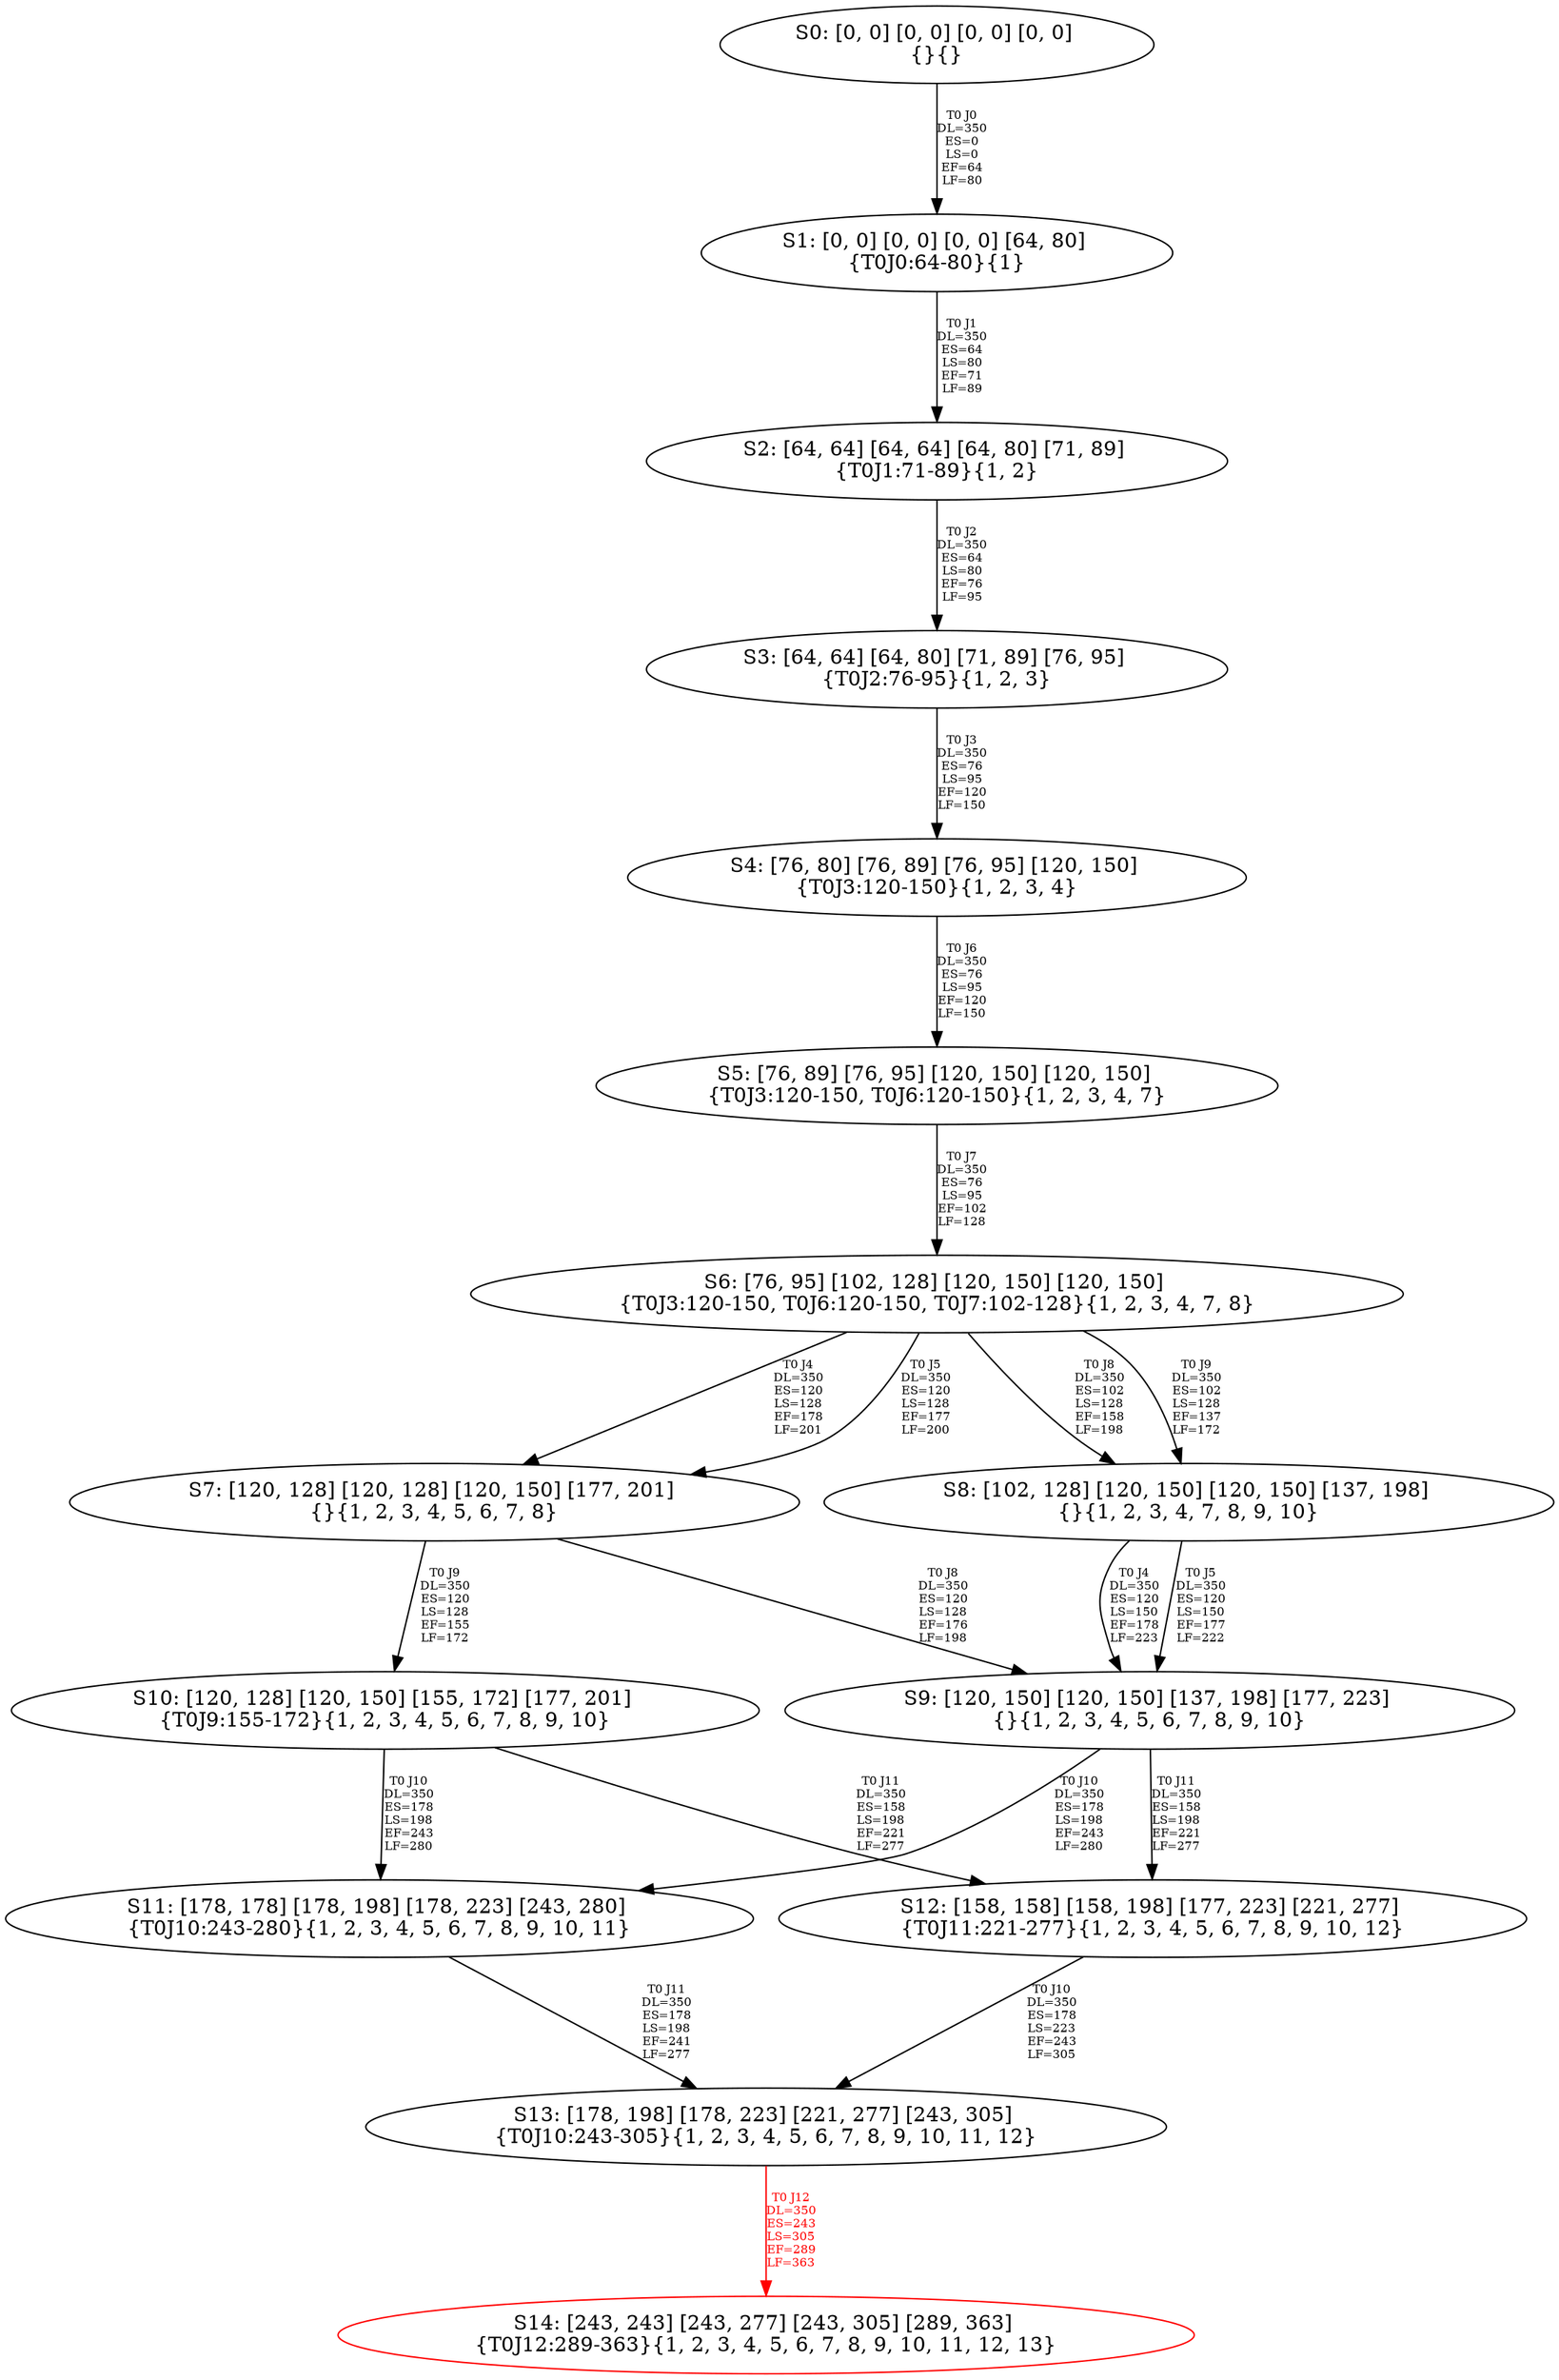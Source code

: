 digraph {
	S0[label="S0: [0, 0] [0, 0] [0, 0] [0, 0] \n{}{}"];
	S1[label="S1: [0, 0] [0, 0] [0, 0] [64, 80] \n{T0J0:64-80}{1}"];
	S2[label="S2: [64, 64] [64, 64] [64, 80] [71, 89] \n{T0J1:71-89}{1, 2}"];
	S3[label="S3: [64, 64] [64, 80] [71, 89] [76, 95] \n{T0J2:76-95}{1, 2, 3}"];
	S4[label="S4: [76, 80] [76, 89] [76, 95] [120, 150] \n{T0J3:120-150}{1, 2, 3, 4}"];
	S5[label="S5: [76, 89] [76, 95] [120, 150] [120, 150] \n{T0J3:120-150, T0J6:120-150}{1, 2, 3, 4, 7}"];
	S6[label="S6: [76, 95] [102, 128] [120, 150] [120, 150] \n{T0J3:120-150, T0J6:120-150, T0J7:102-128}{1, 2, 3, 4, 7, 8}"];
	S7[label="S7: [120, 128] [120, 128] [120, 150] [177, 201] \n{}{1, 2, 3, 4, 5, 6, 7, 8}"];
	S8[label="S8: [102, 128] [120, 150] [120, 150] [137, 198] \n{}{1, 2, 3, 4, 7, 8, 9, 10}"];
	S9[label="S9: [120, 150] [120, 150] [137, 198] [177, 223] \n{}{1, 2, 3, 4, 5, 6, 7, 8, 9, 10}"];
	S10[label="S10: [120, 128] [120, 150] [155, 172] [177, 201] \n{T0J9:155-172}{1, 2, 3, 4, 5, 6, 7, 8, 9, 10}"];
	S11[label="S11: [178, 178] [178, 198] [178, 223] [243, 280] \n{T0J10:243-280}{1, 2, 3, 4, 5, 6, 7, 8, 9, 10, 11}"];
	S12[label="S12: [158, 158] [158, 198] [177, 223] [221, 277] \n{T0J11:221-277}{1, 2, 3, 4, 5, 6, 7, 8, 9, 10, 12}"];
	S13[label="S13: [178, 198] [178, 223] [221, 277] [243, 305] \n{T0J10:243-305}{1, 2, 3, 4, 5, 6, 7, 8, 9, 10, 11, 12}"];
	S14[label="S14: [243, 243] [243, 277] [243, 305] [289, 363] \n{T0J12:289-363}{1, 2, 3, 4, 5, 6, 7, 8, 9, 10, 11, 12, 13}"];
	S0 -> S1[label="T0 J0\nDL=350\nES=0\nLS=0\nEF=64\nLF=80",fontsize=8];
	S1 -> S2[label="T0 J1\nDL=350\nES=64\nLS=80\nEF=71\nLF=89",fontsize=8];
	S2 -> S3[label="T0 J2\nDL=350\nES=64\nLS=80\nEF=76\nLF=95",fontsize=8];
	S3 -> S4[label="T0 J3\nDL=350\nES=76\nLS=95\nEF=120\nLF=150",fontsize=8];
	S4 -> S5[label="T0 J6\nDL=350\nES=76\nLS=95\nEF=120\nLF=150",fontsize=8];
	S5 -> S6[label="T0 J7\nDL=350\nES=76\nLS=95\nEF=102\nLF=128",fontsize=8];
	S6 -> S7[label="T0 J4\nDL=350\nES=120\nLS=128\nEF=178\nLF=201",fontsize=8];
	S6 -> S7[label="T0 J5\nDL=350\nES=120\nLS=128\nEF=177\nLF=200",fontsize=8];
	S6 -> S8[label="T0 J8\nDL=350\nES=102\nLS=128\nEF=158\nLF=198",fontsize=8];
	S6 -> S8[label="T0 J9\nDL=350\nES=102\nLS=128\nEF=137\nLF=172",fontsize=8];
	S7 -> S9[label="T0 J8\nDL=350\nES=120\nLS=128\nEF=176\nLF=198",fontsize=8];
	S7 -> S10[label="T0 J9\nDL=350\nES=120\nLS=128\nEF=155\nLF=172",fontsize=8];
	S8 -> S9[label="T0 J4\nDL=350\nES=120\nLS=150\nEF=178\nLF=223",fontsize=8];
	S8 -> S9[label="T0 J5\nDL=350\nES=120\nLS=150\nEF=177\nLF=222",fontsize=8];
	S9 -> S11[label="T0 J10\nDL=350\nES=178\nLS=198\nEF=243\nLF=280",fontsize=8];
	S9 -> S12[label="T0 J11\nDL=350\nES=158\nLS=198\nEF=221\nLF=277",fontsize=8];
	S10 -> S11[label="T0 J10\nDL=350\nES=178\nLS=198\nEF=243\nLF=280",fontsize=8];
	S10 -> S12[label="T0 J11\nDL=350\nES=158\nLS=198\nEF=221\nLF=277",fontsize=8];
	S11 -> S13[label="T0 J11\nDL=350\nES=178\nLS=198\nEF=241\nLF=277",fontsize=8];
	S12 -> S13[label="T0 J10\nDL=350\nES=178\nLS=223\nEF=243\nLF=305",fontsize=8];
	S13 -> S14[label="T0 J12\nDL=350\nES=243\nLS=305\nEF=289\nLF=363",color=Red,fontcolor=Red,fontsize=8];
S14[color=Red];
}
